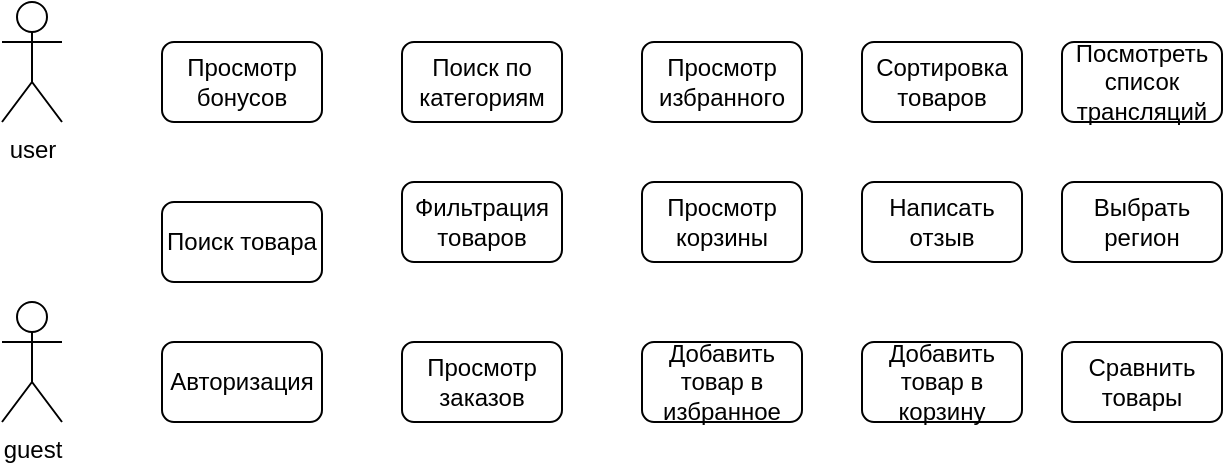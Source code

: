 <mxfile version="13.9.3" type="github">
  <diagram id="7Z5z0cHEAnuWSTMnE_jD" name="Page-1">
    <mxGraphModel dx="946" dy="549" grid="1" gridSize="10" guides="1" tooltips="1" connect="1" arrows="1" fold="1" page="1" pageScale="1" pageWidth="827" pageHeight="1169" math="0" shadow="0">
      <root>
        <mxCell id="0" />
        <mxCell id="1" parent="0" />
        <mxCell id="QIuD9oSIR-J-TG87Wxp_-1" value="user&lt;br&gt;" style="shape=umlActor;verticalLabelPosition=bottom;verticalAlign=top;html=1;outlineConnect=0;" vertex="1" parent="1">
          <mxGeometry x="120" y="110" width="30" height="60" as="geometry" />
        </mxCell>
        <mxCell id="QIuD9oSIR-J-TG87Wxp_-2" value="guest&lt;br&gt;" style="shape=umlActor;verticalLabelPosition=bottom;verticalAlign=top;html=1;outlineConnect=0;" vertex="1" parent="1">
          <mxGeometry x="120" y="260" width="30" height="60" as="geometry" />
        </mxCell>
        <mxCell id="QIuD9oSIR-J-TG87Wxp_-3" value="Авторизация&lt;br&gt;" style="rounded=1;whiteSpace=wrap;html=1;" vertex="1" parent="1">
          <mxGeometry x="200" y="280" width="80" height="40" as="geometry" />
        </mxCell>
        <mxCell id="QIuD9oSIR-J-TG87Wxp_-6" value="Поиск товара&lt;br&gt;" style="rounded=1;whiteSpace=wrap;html=1;" vertex="1" parent="1">
          <mxGeometry x="200" y="210" width="80" height="40" as="geometry" />
        </mxCell>
        <mxCell id="QIuD9oSIR-J-TG87Wxp_-7" value="Просмотр бонусов" style="rounded=1;whiteSpace=wrap;html=1;" vertex="1" parent="1">
          <mxGeometry x="200" y="130" width="80" height="40" as="geometry" />
        </mxCell>
        <mxCell id="QIuD9oSIR-J-TG87Wxp_-8" value="Просмотр заказов&lt;br&gt;" style="rounded=1;whiteSpace=wrap;html=1;" vertex="1" parent="1">
          <mxGeometry x="320" y="280" width="80" height="40" as="geometry" />
        </mxCell>
        <mxCell id="QIuD9oSIR-J-TG87Wxp_-9" value="Просмотр избранного" style="rounded=1;whiteSpace=wrap;html=1;" vertex="1" parent="1">
          <mxGeometry x="440" y="130" width="80" height="40" as="geometry" />
        </mxCell>
        <mxCell id="QIuD9oSIR-J-TG87Wxp_-10" value="Просмотр корзины&lt;br&gt;" style="rounded=1;whiteSpace=wrap;html=1;" vertex="1" parent="1">
          <mxGeometry x="440" y="200" width="80" height="40" as="geometry" />
        </mxCell>
        <mxCell id="QIuD9oSIR-J-TG87Wxp_-11" value="Добавить товар в корзину" style="rounded=1;whiteSpace=wrap;html=1;" vertex="1" parent="1">
          <mxGeometry x="550" y="280" width="80" height="40" as="geometry" />
        </mxCell>
        <mxCell id="QIuD9oSIR-J-TG87Wxp_-12" value="Поиск по категориям" style="rounded=1;whiteSpace=wrap;html=1;" vertex="1" parent="1">
          <mxGeometry x="320" y="130" width="80" height="40" as="geometry" />
        </mxCell>
        <mxCell id="QIuD9oSIR-J-TG87Wxp_-13" value="Фильтрация товаров" style="rounded=1;whiteSpace=wrap;html=1;" vertex="1" parent="1">
          <mxGeometry x="320" y="200" width="80" height="40" as="geometry" />
        </mxCell>
        <mxCell id="QIuD9oSIR-J-TG87Wxp_-14" value="Сортировка товаров" style="rounded=1;whiteSpace=wrap;html=1;" vertex="1" parent="1">
          <mxGeometry x="550" y="130" width="80" height="40" as="geometry" />
        </mxCell>
        <mxCell id="QIuD9oSIR-J-TG87Wxp_-15" value="Добавить товар в избранное" style="rounded=1;whiteSpace=wrap;html=1;" vertex="1" parent="1">
          <mxGeometry x="440" y="280" width="80" height="40" as="geometry" />
        </mxCell>
        <mxCell id="QIuD9oSIR-J-TG87Wxp_-16" value="Написать отзыв&lt;br&gt;" style="rounded=1;whiteSpace=wrap;html=1;" vertex="1" parent="1">
          <mxGeometry x="550" y="200" width="80" height="40" as="geometry" />
        </mxCell>
        <mxCell id="QIuD9oSIR-J-TG87Wxp_-17" value="Сравнить товары&lt;br&gt;" style="rounded=1;whiteSpace=wrap;html=1;" vertex="1" parent="1">
          <mxGeometry x="650" y="280" width="80" height="40" as="geometry" />
        </mxCell>
        <mxCell id="QIuD9oSIR-J-TG87Wxp_-18" value="Выбрать регион" style="rounded=1;whiteSpace=wrap;html=1;" vertex="1" parent="1">
          <mxGeometry x="650" y="200" width="80" height="40" as="geometry" />
        </mxCell>
        <mxCell id="QIuD9oSIR-J-TG87Wxp_-19" value="Посмотреть список трансляций" style="rounded=1;whiteSpace=wrap;html=1;" vertex="1" parent="1">
          <mxGeometry x="650" y="130" width="80" height="40" as="geometry" />
        </mxCell>
      </root>
    </mxGraphModel>
  </diagram>
</mxfile>
